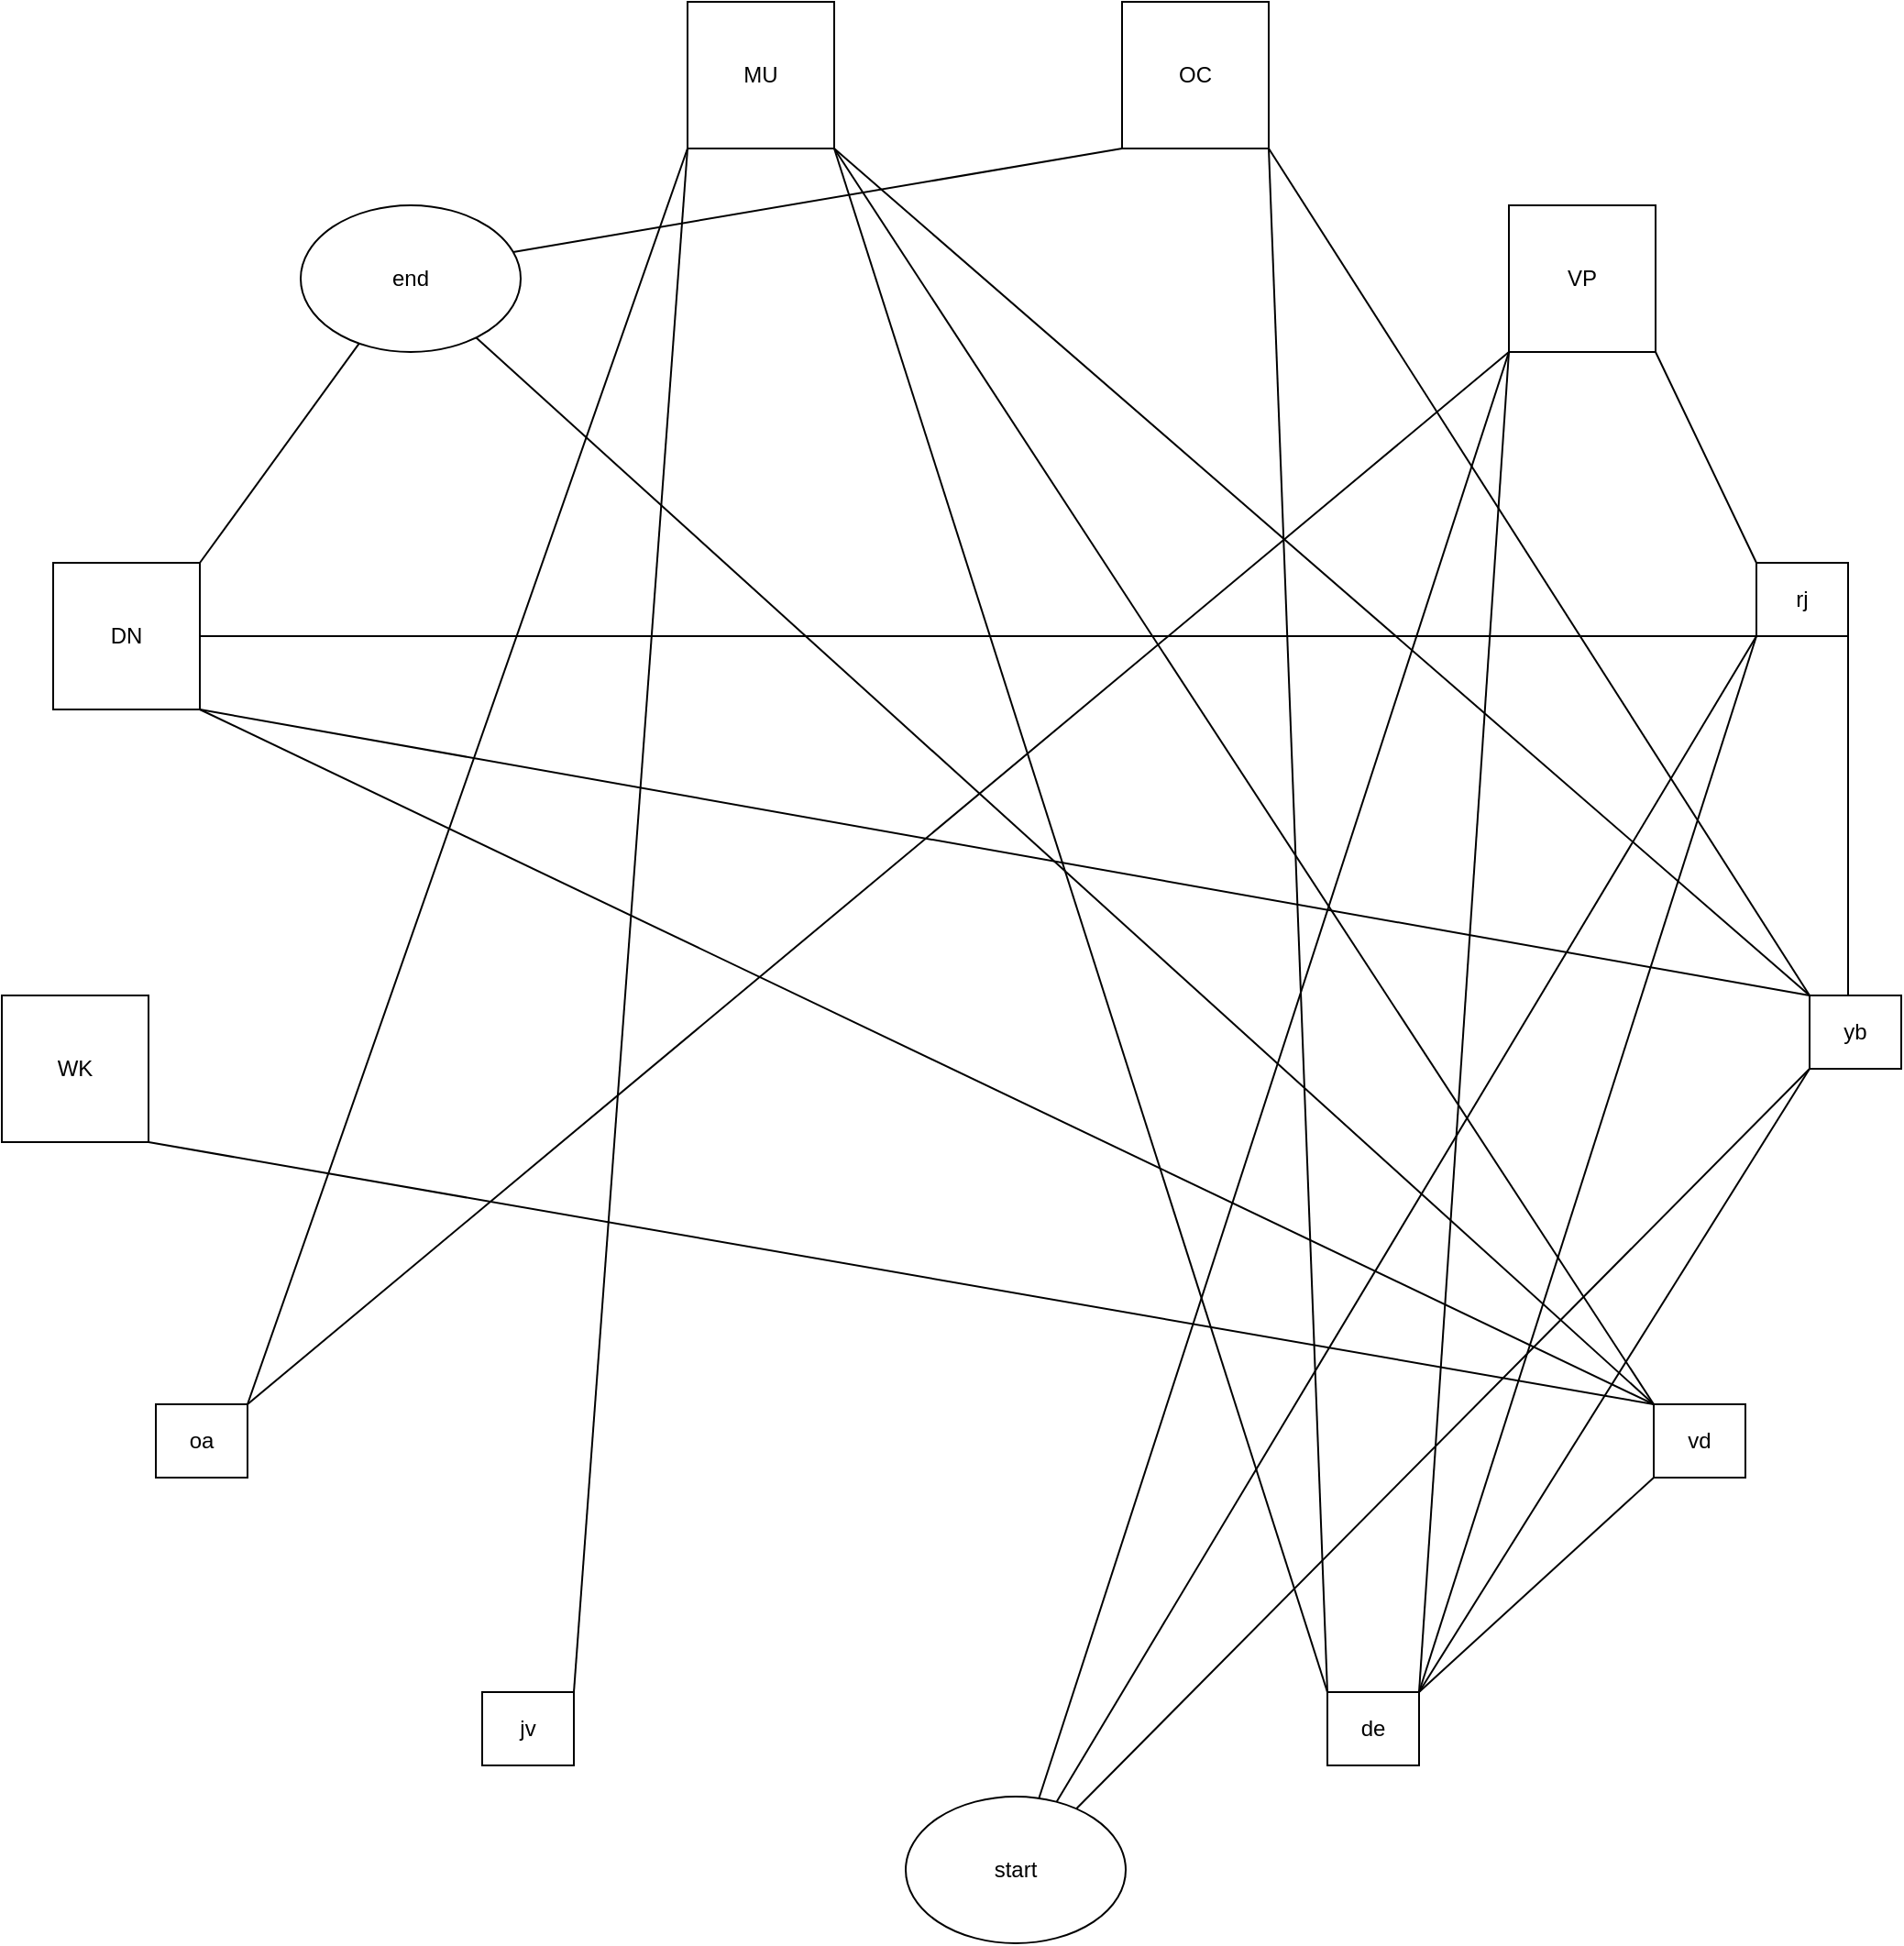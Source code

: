 <mxfile version="12.2.4"><diagram id="QC9qjErypiCNSgWC0ZuS"><mxGraphModel dx="993" dy="1133" grid="1" gridSize="10" guides="1" tooltips="1" connect="1" arrows="1" fold="1" page="0" pageScale="1" pageWidth="827" pageHeight="1169" math="0" shadow="0"><root><mxCell id="0"/><mxCell id="1" parent="0"/><mxCell id="15" style="edgeStyle=orthogonalEdgeStyle;rounded=0;orthogonalLoop=1;jettySize=auto;html=1;endArrow=none;endFill=0;noEdgeStyle=1;orthogonal=1;fontStyle=0" edge="1" parent="1" source="2" target="14"><mxGeometry relative="1" as="geometry"><mxPoint x="430" y="210" as="targetPoint"/><Array as="points"/></mxGeometry></mxCell><mxCell id="32" style="edgeStyle=orthogonalEdgeStyle;rounded=0;orthogonalLoop=1;jettySize=auto;html=1;endArrow=none;endFill=0;noEdgeStyle=1;orthogonal=1;" edge="1" parent="1" source="2" target="18"><mxGeometry relative="1" as="geometry"><Array as="points"/></mxGeometry></mxCell><mxCell id="38" style="edgeStyle=orthogonalEdgeStyle;rounded=0;orthogonalLoop=1;jettySize=auto;html=1;endArrow=none;endFill=0;noEdgeStyle=1;orthogonal=1;" edge="1" parent="1" source="2" target="16"><mxGeometry relative="1" as="geometry"><Array as="points"/></mxGeometry></mxCell><mxCell id="2" value="start" style="ellipse;whiteSpace=wrap;html=1;" vertex="1" parent="1"><mxGeometry x="501" y="1029" width="120" height="80" as="geometry"/></mxCell><mxCell id="13" value="" style="edgeStyle=orthogonalEdgeStyle;rounded=0;orthogonalLoop=1;jettySize=auto;html=1;endArrow=none;endFill=0;noEdgeStyle=1;orthogonal=1;" edge="1" parent="1" source="6" target="12"><mxGeometry relative="1" as="geometry"><Array as="points"/></mxGeometry></mxCell><mxCell id="36" style="edgeStyle=orthogonalEdgeStyle;rounded=0;orthogonalLoop=1;jettySize=auto;html=1;endArrow=none;endFill=0;noEdgeStyle=1;orthogonal=1;" edge="1" parent="1" source="6" target="18"><mxGeometry relative="1" as="geometry"><Array as="points"/></mxGeometry></mxCell><mxCell id="6" value="de" style="rounded=0;whiteSpace=wrap;html=1;" vertex="1" parent="1"><mxGeometry x="731" y="972" width="50" height="40" as="geometry"/></mxCell><mxCell id="27" style="edgeStyle=orthogonalEdgeStyle;rounded=0;orthogonalLoop=1;jettySize=auto;html=1;endArrow=none;endFill=0;noEdgeStyle=1;orthogonal=1;" edge="1" parent="1" source="12" target="24"><mxGeometry relative="1" as="geometry"><Array as="points"/></mxGeometry></mxCell><mxCell id="29" style="edgeStyle=orthogonalEdgeStyle;rounded=0;orthogonalLoop=1;jettySize=auto;html=1;endArrow=none;endFill=0;noEdgeStyle=1;orthogonal=1;" edge="1" parent="1" source="12" target="28"><mxGeometry relative="1" as="geometry"><Array as="points"/></mxGeometry></mxCell><mxCell id="12" value="vd" style="rounded=0;whiteSpace=wrap;html=1;" vertex="1" parent="1"><mxGeometry x="909" y="815" width="50" height="40" as="geometry"/></mxCell><mxCell id="17" style="edgeStyle=orthogonalEdgeStyle;rounded=0;orthogonalLoop=1;jettySize=auto;html=1;endArrow=none;endFill=0;noEdgeStyle=1;orthogonal=1;" edge="1" parent="1" source="14" target="16"><mxGeometry relative="1" as="geometry"><Array as="points"/></mxGeometry></mxCell><mxCell id="37" style="edgeStyle=orthogonalEdgeStyle;rounded=0;orthogonalLoop=1;jettySize=auto;html=1;endArrow=none;endFill=0;noEdgeStyle=1;orthogonal=1;" edge="1" parent="1" source="14" target="20"><mxGeometry relative="1" as="geometry"><Array as="points"/></mxGeometry></mxCell><mxCell id="43" style="edgeStyle=orthogonalEdgeStyle;rounded=0;orthogonalLoop=1;jettySize=auto;html=1;endArrow=none;endFill=0;noEdgeStyle=1;orthogonal=1;" edge="1" parent="1" source="14" target="6"><mxGeometry relative="1" as="geometry"><Array as="points"/></mxGeometry></mxCell><mxCell id="47" style="edgeStyle=orthogonalEdgeStyle;rounded=0;orthogonalLoop=1;jettySize=auto;html=1;endArrow=none;endFill=0;noEdgeStyle=1;orthogonal=1;" edge="1" parent="1" source="14" target="22"><mxGeometry relative="1" as="geometry"><Array as="points"/></mxGeometry></mxCell><mxCell id="14" value="yb" style="rounded=0;whiteSpace=wrap;html=1;" vertex="1" parent="1"><mxGeometry x="994" y="592" width="50" height="40" as="geometry"/></mxCell><mxCell id="19" value="" style="edgeStyle=orthogonalEdgeStyle;rounded=0;orthogonalLoop=1;jettySize=auto;html=1;endArrow=none;endFill=0;noEdgeStyle=1;orthogonal=1;" edge="1" parent="1" source="16" target="18"><mxGeometry relative="1" as="geometry"><Array as="points"/></mxGeometry></mxCell><mxCell id="30" style="edgeStyle=orthogonalEdgeStyle;rounded=0;orthogonalLoop=1;jettySize=auto;html=1;endArrow=none;endFill=0;noEdgeStyle=1;orthogonal=1;" edge="1" parent="1" source="16" target="6"><mxGeometry relative="1" as="geometry"><Array as="points"/></mxGeometry></mxCell><mxCell id="16" value="rj" style="rounded=0;whiteSpace=wrap;html=1;" vertex="1" parent="1"><mxGeometry x="965" y="356" width="50" height="40" as="geometry"/></mxCell><mxCell id="18" value="VP" style="whiteSpace=wrap;html=1;aspect=fixed;" vertex="1" parent="1"><mxGeometry x="830" y="161" width="80" height="80" as="geometry"/></mxCell><mxCell id="21" style="edgeStyle=orthogonalEdgeStyle;rounded=0;orthogonalLoop=1;jettySize=auto;html=1;endArrow=none;endFill=0;noEdgeStyle=1;orthogonal=1;" edge="1" parent="1" source="20" target="6"><mxGeometry relative="1" as="geometry"><Array as="points"/></mxGeometry></mxCell><mxCell id="48" style="edgeStyle=orthogonalEdgeStyle;rounded=0;orthogonalLoop=1;jettySize=auto;html=1;endArrow=none;endFill=0;noEdgeStyle=1;orthogonal=1;" edge="1" parent="1" source="20" target="24"><mxGeometry relative="1" as="geometry"><Array as="points"/></mxGeometry></mxCell><mxCell id="20" value="OC" style="whiteSpace=wrap;html=1;aspect=fixed;" vertex="1" parent="1"><mxGeometry x="619" y="50" width="80" height="80" as="geometry"/></mxCell><mxCell id="23" style="edgeStyle=orthogonalEdgeStyle;rounded=0;orthogonalLoop=1;jettySize=auto;html=1;endArrow=none;endFill=0;noEdgeStyle=1;orthogonal=1;" edge="1" parent="1" source="22" target="6"><mxGeometry relative="1" as="geometry"><Array as="points"/></mxGeometry></mxCell><mxCell id="34" style="edgeStyle=orthogonalEdgeStyle;rounded=0;orthogonalLoop=1;jettySize=auto;html=1;endArrow=none;endFill=0;noEdgeStyle=1;orthogonal=1;" edge="1" parent="1" source="22" target="12"><mxGeometry relative="1" as="geometry"><Array as="points"/></mxGeometry></mxCell><mxCell id="42" value="" style="edgeStyle=orthogonalEdgeStyle;rounded=0;orthogonalLoop=1;jettySize=auto;html=1;endArrow=none;endFill=0;noEdgeStyle=1;orthogonal=1;" edge="1" parent="1" source="22" target="41"><mxGeometry relative="1" as="geometry"><Array as="points"/></mxGeometry></mxCell><mxCell id="46" style="edgeStyle=orthogonalEdgeStyle;rounded=0;orthogonalLoop=1;jettySize=auto;html=1;endArrow=none;endFill=0;noEdgeStyle=1;orthogonal=1;" edge="1" parent="1" source="22" target="45"><mxGeometry relative="1" as="geometry"><Array as="points"/></mxGeometry></mxCell><mxCell id="22" value="MU" style="whiteSpace=wrap;html=1;aspect=fixed;" vertex="1" parent="1"><mxGeometry x="382" y="50" width="80" height="80" as="geometry"/></mxCell><mxCell id="24" value="end" style="ellipse;whiteSpace=wrap;html=1;" vertex="1" parent="1"><mxGeometry x="171" y="161" width="120" height="80" as="geometry"/></mxCell><mxCell id="26" style="edgeStyle=orthogonalEdgeStyle;rounded=0;orthogonalLoop=1;jettySize=auto;html=1;endArrow=none;endFill=0;noEdgeStyle=1;orthogonal=1;" edge="1" parent="1" source="25" target="24"><mxGeometry relative="1" as="geometry"><Array as="points"/></mxGeometry></mxCell><mxCell id="31" style="edgeStyle=orthogonalEdgeStyle;rounded=0;orthogonalLoop=1;jettySize=auto;html=1;endArrow=none;endFill=0;noEdgeStyle=1;orthogonal=1;" edge="1" parent="1" source="25" target="12"><mxGeometry relative="1" as="geometry"><Array as="points"/></mxGeometry></mxCell><mxCell id="33" style="edgeStyle=orthogonalEdgeStyle;rounded=0;orthogonalLoop=1;jettySize=auto;html=1;endArrow=none;endFill=0;noEdgeStyle=1;orthogonal=1;" edge="1" parent="1" source="25" target="14"><mxGeometry relative="1" as="geometry"><Array as="points"/></mxGeometry></mxCell><mxCell id="35" style="edgeStyle=orthogonalEdgeStyle;rounded=0;orthogonalLoop=1;jettySize=auto;html=1;endArrow=none;endFill=0;noEdgeStyle=1;orthogonal=1;" edge="1" parent="1" source="25" target="16"><mxGeometry relative="1" as="geometry"><Array as="points"/></mxGeometry></mxCell><mxCell id="25" value="DN" style="whiteSpace=wrap;html=1;aspect=fixed;" vertex="1" parent="1"><mxGeometry x="36" y="356" width="80" height="80" as="geometry"/></mxCell><mxCell id="28" value="WK" style="whiteSpace=wrap;html=1;aspect=fixed;" vertex="1" parent="1"><mxGeometry x="8" y="592" width="80" height="80" as="geometry"/></mxCell><mxCell id="44" style="edgeStyle=orthogonalEdgeStyle;rounded=0;orthogonalLoop=1;jettySize=auto;html=1;endArrow=none;endFill=0;noEdgeStyle=1;orthogonal=1;" edge="1" parent="1" source="41" target="18"><mxGeometry relative="1" as="geometry"><Array as="points"/></mxGeometry></mxCell><mxCell id="41" value="oa" style="rounded=0;whiteSpace=wrap;html=1;" vertex="1" parent="1"><mxGeometry x="92" y="815" width="50" height="40" as="geometry"/></mxCell><mxCell id="45" value="jv" style="rounded=0;whiteSpace=wrap;html=1;" vertex="1" parent="1"><mxGeometry x="270" y="972" width="50" height="40" as="geometry"/></mxCell></root></mxGraphModel></diagram></mxfile>